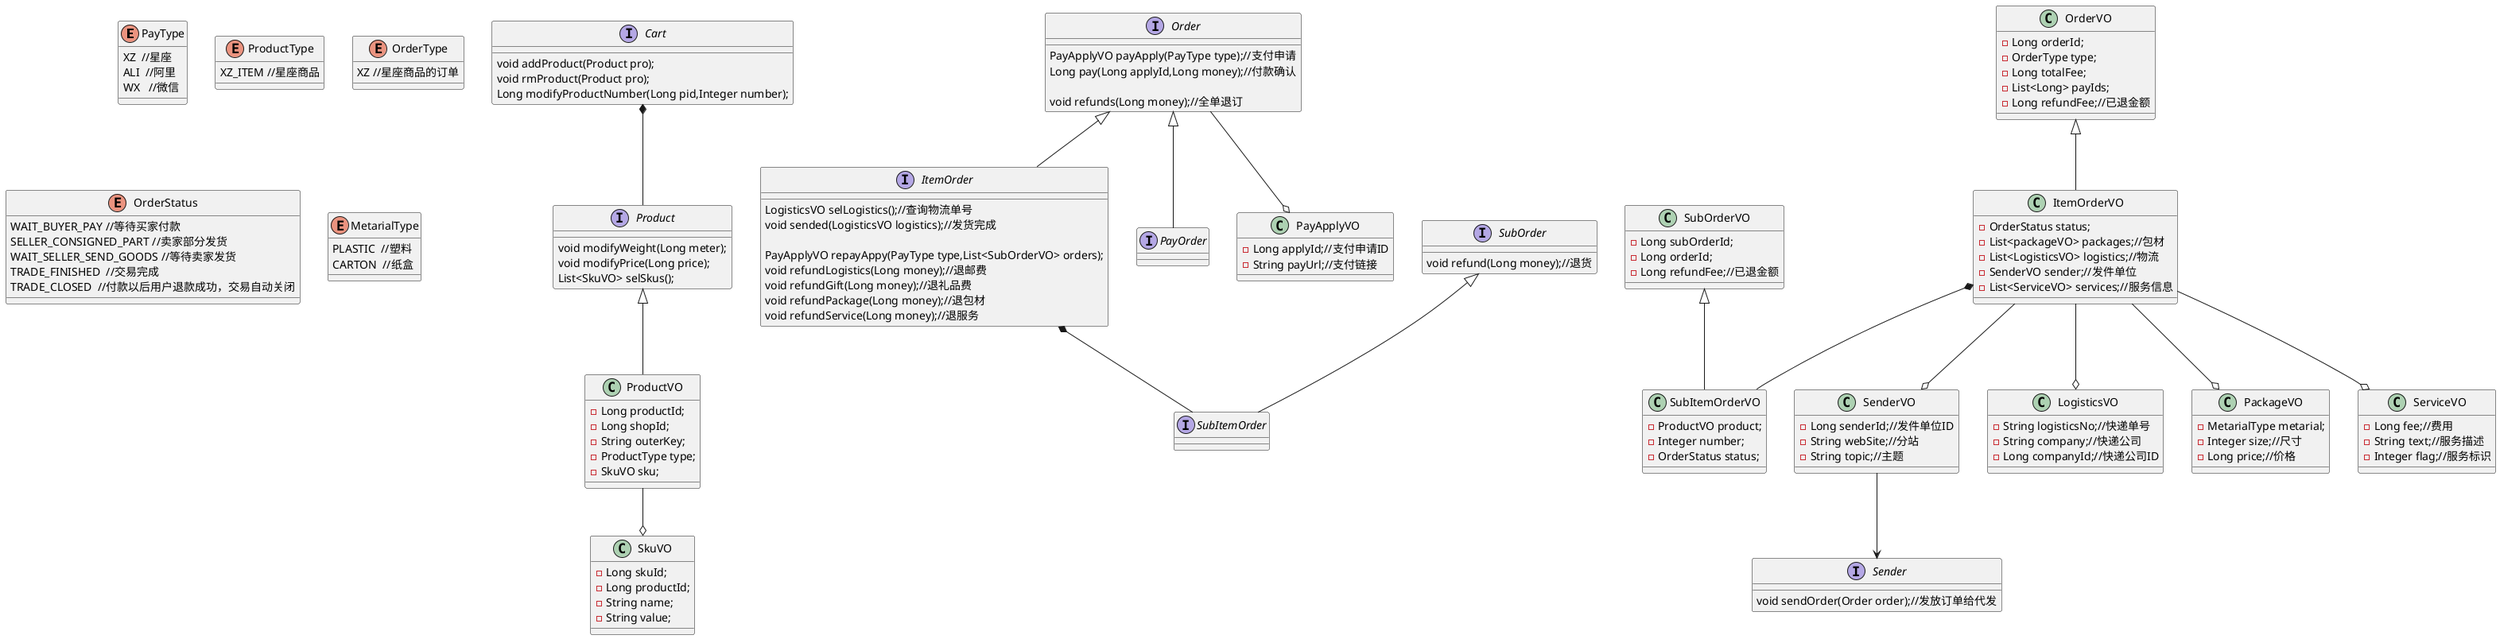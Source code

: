 @startuml
enum PayType{
XZ  //星座
ALI  //阿里
WX   //微信
}
interface Cart{
void addProduct(Product pro);
void rmProduct(Product pro);
Long modifyProductNumber(Long pid,Integer number);
}
interface Order{
PayApplyVO payApply(PayType type);//支付申请
Long pay(Long applyId,Long money);//付款确认

void refunds(Long money);//全单退订

}

interface ItemOrder{
LogisticsVO selLogistics();//查询物流单号
void sended(LogisticsVO logistics);//发货完成

PayApplyVO repayAppy(PayType type,List<SubOrderVO> orders);
void refundLogistics(Long money);//退邮费
void refundGift(Long money);//退礼品费
void refundPackage(Long money);//退包材
void refundService(Long money);//退服务
}

interface PayOrder{

}

interface SubOrder{
void refund(Long money);//退货
}

interface SubItemOrder{

}
interface Product{
void modifyWeight(Long meter);
void modifyPrice(Long price);
List<SkuVO> selSkus();
}
interface Sender{
void sendOrder(Order order);//发放订单给代发
}

class OrderVO{
-Long orderId;
-OrderType type;
-Long totalFee;
-List<Long> payIds;
-Long refundFee;//已退金额
}

class ItemOrderVO{
-OrderStatus status;
-List<packageVO> packages;//包材
-List<LogisticsVO> logistics;//物流
-SenderVO sender;//发件单位
-List<ServiceVO> services;//服务信息
}

class SubOrderVO{
-Long subOrderId;
-Long orderId;
-Long refundFee;//已退金额
}

class SubItemOrderVO{
-ProductVO product;
-Integer number;
-OrderStatus status;
}

enum ProductType{
XZ_ITEM //星座商品

}

enum OrderType{
XZ //星座商品的订单

}

enum OrderStatus{
WAIT_BUYER_PAY //等待买家付款
SELLER_CONSIGNED_PART //卖家部分发货
WAIT_SELLER_SEND_GOODS //等待卖家发货
TRADE_FINISHED  //交易完成
TRADE_CLOSED  //付款以后用户退款成功，交易自动关闭

}

enum MetarialType{
PLASTIC  //塑料
CARTON  //纸盒
}


class ProductVO{
-Long productId;
-Long shopId;
-String outerKey;
-ProductType type;
-SkuVO sku;
}

class SkuVO{
-Long skuId;
-Long productId;
-String name;
-String value;
}

class PayApplyVO{
-Long applyId;//支付申请ID
-String payUrl;//支付链接
}

class SenderVO{
-Long senderId;//发件单位ID
-String webSite;//分站
-String topic;//主题
}

class LogisticsVO{
-String logisticsNo;//快递单号
-String company;//快递公司
-Long companyId;//快递公司ID
}

class PackageVO{
-MetarialType metarial;
-Integer size;//尺寸
-Long price;//价格
}

class ServiceVO{
-Long fee;//费用
-String text;//服务描述
-Integer flag;//服务标识
}

Cart *-- Product
Product <|-- ProductVO
ProductVO --o SkuVO

SubOrder <|-- SubItemOrder
Order <|-- ItemOrder
Order <|-- PayOrder
ItemOrder *-- SubItemOrder

OrderVO <|-- ItemOrderVO
SubOrderVO <|-- SubItemOrderVO

ItemOrderVO *-- SubItemOrderVO
ItemOrderVO --o ServiceVO

ItemOrderVO --o SenderVO
ItemOrderVO --o PackageVO
ItemOrderVO --o LogisticsVO

Order --o PayApplyVO

SenderVO --> Sender


@enduml